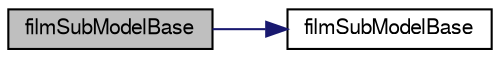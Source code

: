 digraph "filmSubModelBase"
{
  bgcolor="transparent";
  edge [fontname="FreeSans",fontsize="10",labelfontname="FreeSans",labelfontsize="10"];
  node [fontname="FreeSans",fontsize="10",shape=record];
  rankdir="LR";
  Node3 [label="filmSubModelBase",height=0.2,width=0.4,color="black", fillcolor="grey75", style="filled", fontcolor="black"];
  Node3 -> Node4 [color="midnightblue",fontsize="10",style="solid",fontname="FreeSans"];
  Node4 [label="filmSubModelBase",height=0.2,width=0.4,color="black",URL="$a29050.html#a05fa1c679087ba7ba0369474f029625b",tooltip="Construct null. "];
}
